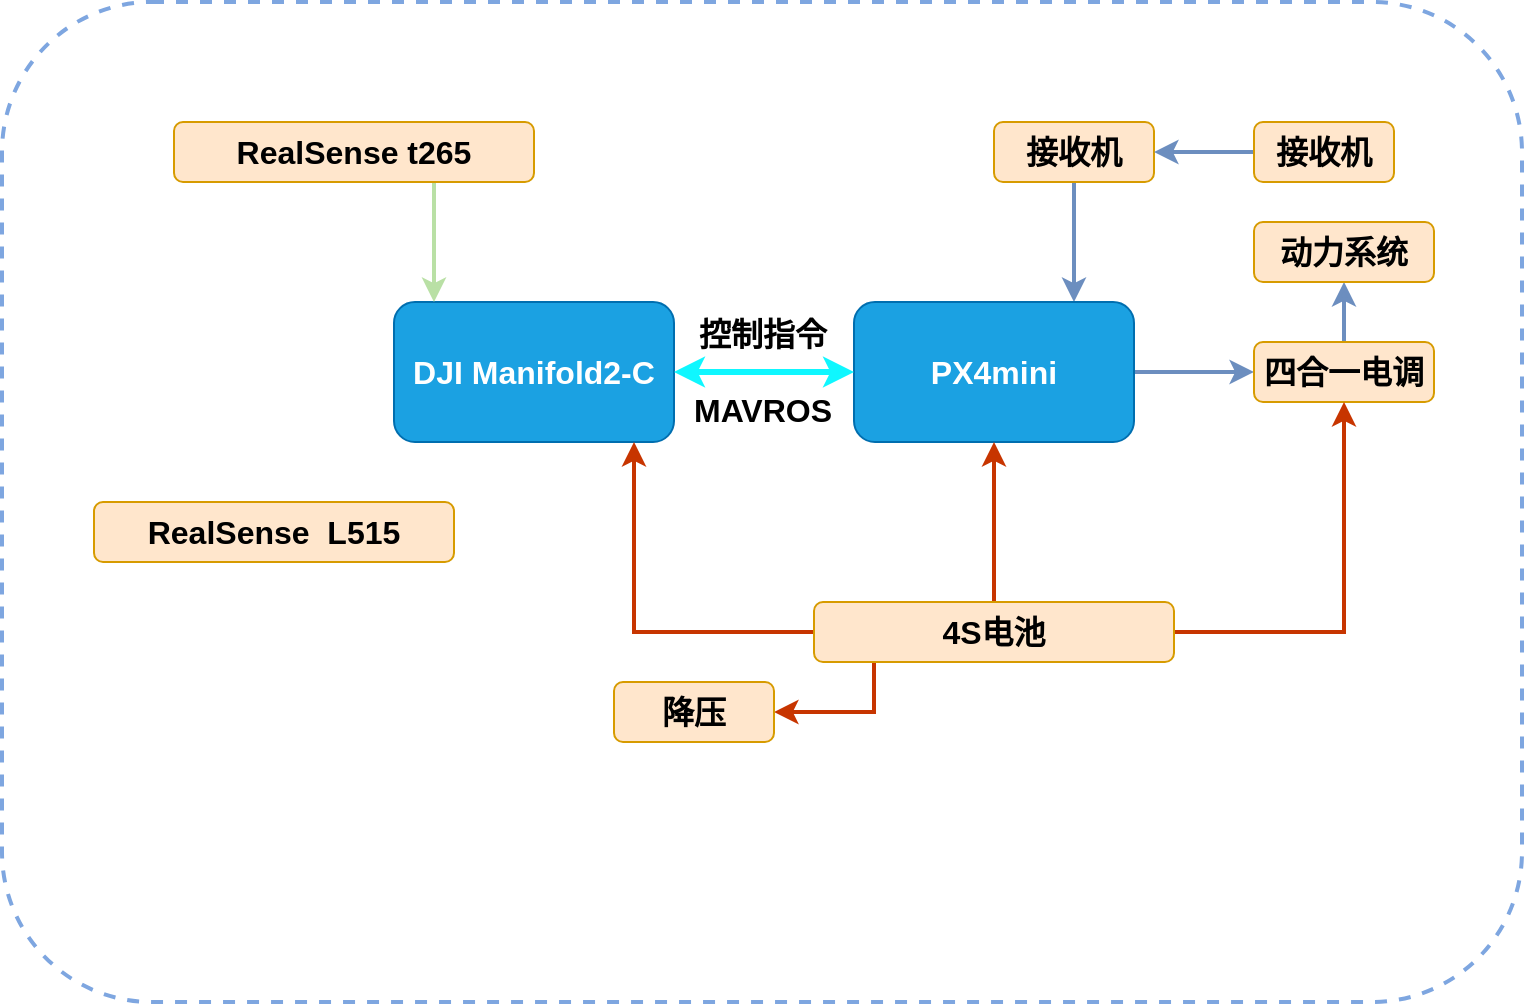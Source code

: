<mxfile version="17.1.2" type="github">
  <diagram id="yomELMWYeyq5N0NG1Ylf" name="Page-1">
    <mxGraphModel dx="1038" dy="585" grid="1" gridSize="10" guides="1" tooltips="1" connect="1" arrows="1" fold="1" page="1" pageScale="1" pageWidth="827" pageHeight="1169" math="0" shadow="0">
      <root>
        <mxCell id="0" />
        <mxCell id="1" parent="0" />
        <mxCell id="0zzU7V9C4Hx5fTkg0NLd-8" value="" style="rounded=1;whiteSpace=wrap;html=1;fontSize=16;fontColor=#FFFFFF;fillColor=none;gradientColor=#ffffff;dashed=1;strokeWidth=2;strokeColor=#7EA6E0;" parent="1" vertex="1">
          <mxGeometry x="34" y="40" width="760" height="500" as="geometry" />
        </mxCell>
        <mxCell id="0zzU7V9C4Hx5fTkg0NLd-1" value="DJI Manifold2-C" style="rounded=1;whiteSpace=wrap;html=1;fillColor=#1ba1e2;strokeColor=#006EAF;horizontal=1;fontSize=16;fontColor=#ffffff;fontStyle=1" parent="1" vertex="1">
          <mxGeometry x="230" y="190" width="140" height="70" as="geometry" />
        </mxCell>
        <mxCell id="0zzU7V9C4Hx5fTkg0NLd-3" style="edgeStyle=orthogonalEdgeStyle;rounded=0;orthogonalLoop=1;jettySize=auto;html=1;fontSize=16;fontColor=#FFFFFF;strokeColor=#B9E0A5;strokeWidth=2;" parent="1" source="0zzU7V9C4Hx5fTkg0NLd-2" edge="1">
          <mxGeometry relative="1" as="geometry">
            <mxPoint x="250" y="190" as="targetPoint" />
            <Array as="points">
              <mxPoint x="250" y="190" />
            </Array>
          </mxGeometry>
        </mxCell>
        <mxCell id="0zzU7V9C4Hx5fTkg0NLd-2" value="&lt;font color=&quot;#000000&quot;&gt;RealSense t265&lt;/font&gt;" style="rounded=1;whiteSpace=wrap;html=1;fontSize=16;fillColor=#ffe6cc;strokeColor=#d79b00;fontStyle=1" parent="1" vertex="1">
          <mxGeometry x="120" y="100" width="180" height="30" as="geometry" />
        </mxCell>
        <mxCell id="dYPsJ9rliSCnSGCHFPgP-3" value="" style="edgeStyle=orthogonalEdgeStyle;rounded=0;orthogonalLoop=1;jettySize=auto;html=1;strokeWidth=2;fillColor=#dae8fc;strokeColor=#6c8ebf;" edge="1" parent="1" source="0zzU7V9C4Hx5fTkg0NLd-9" target="0zzU7V9C4Hx5fTkg0NLd-10">
          <mxGeometry relative="1" as="geometry">
            <Array as="points">
              <mxPoint x="570" y="180" />
              <mxPoint x="570" y="180" />
            </Array>
          </mxGeometry>
        </mxCell>
        <mxCell id="0zzU7V9C4Hx5fTkg0NLd-9" value="&lt;font color=&quot;#000000&quot;&gt;接收机&lt;/font&gt;" style="rounded=1;whiteSpace=wrap;html=1;fontSize=16;fillColor=#ffe6cc;strokeColor=#d79b00;fontStyle=1" parent="1" vertex="1">
          <mxGeometry x="530" y="100" width="80" height="30" as="geometry" />
        </mxCell>
        <mxCell id="dYPsJ9rliSCnSGCHFPgP-6" value="" style="edgeStyle=orthogonalEdgeStyle;rounded=0;orthogonalLoop=1;jettySize=auto;html=1;strokeWidth=2;entryX=0;entryY=0.5;entryDx=0;entryDy=0;fillColor=#dae8fc;strokeColor=#6c8ebf;" edge="1" parent="1" source="0zzU7V9C4Hx5fTkg0NLd-10" target="dYPsJ9rliSCnSGCHFPgP-4">
          <mxGeometry relative="1" as="geometry" />
        </mxCell>
        <mxCell id="0zzU7V9C4Hx5fTkg0NLd-10" value="PX4mini" style="rounded=1;whiteSpace=wrap;html=1;fillColor=#1ba1e2;strokeColor=#006EAF;horizontal=1;fontSize=16;fontColor=#ffffff;fontStyle=1" parent="1" vertex="1">
          <mxGeometry x="460" y="190" width="140" height="70" as="geometry" />
        </mxCell>
        <mxCell id="0zzU7V9C4Hx5fTkg0NLd-12" value="" style="endArrow=classic;startArrow=classic;html=1;rounded=0;fontSize=16;fontColor=#000000;strokeColor=#0FF7FF;entryX=0;entryY=0.5;entryDx=0;entryDy=0;exitX=1;exitY=0.5;exitDx=0;exitDy=0;spacing=4;strokeWidth=3;" parent="1" source="0zzU7V9C4Hx5fTkg0NLd-1" target="0zzU7V9C4Hx5fTkg0NLd-10" edge="1">
          <mxGeometry width="50" height="50" relative="1" as="geometry">
            <mxPoint x="390" y="330" as="sourcePoint" />
            <mxPoint x="440" y="280" as="targetPoint" />
            <Array as="points" />
          </mxGeometry>
        </mxCell>
        <mxCell id="0zzU7V9C4Hx5fTkg0NLd-13" value="控制指令&lt;br&gt;&lt;br&gt;MAVROS" style="text;html=1;resizable=0;autosize=1;align=center;verticalAlign=middle;points=[];fillColor=none;strokeColor=none;rounded=0;dashed=1;fontSize=16;fontColor=#000000;fontStyle=1" parent="1" vertex="1">
          <mxGeometry x="374" y="195" width="80" height="60" as="geometry" />
        </mxCell>
        <mxCell id="dYPsJ9rliSCnSGCHFPgP-2" value="" style="edgeStyle=orthogonalEdgeStyle;rounded=0;orthogonalLoop=1;jettySize=auto;html=1;fillColor=#dae8fc;strokeColor=#6c8ebf;strokeWidth=2;" edge="1" parent="1" source="dYPsJ9rliSCnSGCHFPgP-1" target="0zzU7V9C4Hx5fTkg0NLd-9">
          <mxGeometry relative="1" as="geometry" />
        </mxCell>
        <mxCell id="dYPsJ9rliSCnSGCHFPgP-1" value="&lt;font color=&quot;#000000&quot;&gt;接收机&lt;/font&gt;" style="rounded=1;whiteSpace=wrap;html=1;fontSize=16;fillColor=#ffe6cc;strokeColor=#d79b00;fontStyle=1" vertex="1" parent="1">
          <mxGeometry x="660" y="100" width="70" height="30" as="geometry" />
        </mxCell>
        <mxCell id="dYPsJ9rliSCnSGCHFPgP-7" value="" style="edgeStyle=orthogonalEdgeStyle;rounded=0;orthogonalLoop=1;jettySize=auto;html=1;strokeWidth=2;fillColor=#dae8fc;strokeColor=#6c8ebf;" edge="1" parent="1" source="dYPsJ9rliSCnSGCHFPgP-4" target="dYPsJ9rliSCnSGCHFPgP-5">
          <mxGeometry relative="1" as="geometry" />
        </mxCell>
        <mxCell id="dYPsJ9rliSCnSGCHFPgP-4" value="&lt;font color=&quot;#000000&quot;&gt;四合一电调&lt;/font&gt;" style="rounded=1;whiteSpace=wrap;html=1;fontSize=16;fillColor=#ffe6cc;strokeColor=#d79b00;fontStyle=1" vertex="1" parent="1">
          <mxGeometry x="660" y="210" width="90" height="30" as="geometry" />
        </mxCell>
        <mxCell id="dYPsJ9rliSCnSGCHFPgP-5" value="&lt;font color=&quot;#000000&quot;&gt;动力系统&lt;br&gt;&lt;/font&gt;" style="rounded=1;whiteSpace=wrap;html=1;fontSize=16;fillColor=#ffe6cc;strokeColor=#d79b00;fontStyle=1" vertex="1" parent="1">
          <mxGeometry x="660" y="150" width="90" height="30" as="geometry" />
        </mxCell>
        <mxCell id="dYPsJ9rliSCnSGCHFPgP-11" value="" style="edgeStyle=orthogonalEdgeStyle;rounded=0;orthogonalLoop=1;jettySize=auto;html=1;strokeWidth=2;entryX=0.5;entryY=1;entryDx=0;entryDy=0;fillColor=#fa6800;strokeColor=#C73500;" edge="1" parent="1" source="dYPsJ9rliSCnSGCHFPgP-8" target="0zzU7V9C4Hx5fTkg0NLd-10">
          <mxGeometry relative="1" as="geometry" />
        </mxCell>
        <mxCell id="dYPsJ9rliSCnSGCHFPgP-14" style="edgeStyle=orthogonalEdgeStyle;rounded=0;orthogonalLoop=1;jettySize=auto;html=1;strokeWidth=2;entryX=0.5;entryY=1;entryDx=0;entryDy=0;fillColor=#fa6800;strokeColor=#C73500;" edge="1" parent="1" source="dYPsJ9rliSCnSGCHFPgP-8" target="dYPsJ9rliSCnSGCHFPgP-4">
          <mxGeometry relative="1" as="geometry" />
        </mxCell>
        <mxCell id="dYPsJ9rliSCnSGCHFPgP-15" style="edgeStyle=orthogonalEdgeStyle;rounded=0;orthogonalLoop=1;jettySize=auto;html=1;strokeWidth=2;fillColor=#fa6800;strokeColor=#C73500;" edge="1" parent="1" source="dYPsJ9rliSCnSGCHFPgP-8" target="0zzU7V9C4Hx5fTkg0NLd-1">
          <mxGeometry relative="1" as="geometry">
            <Array as="points">
              <mxPoint x="350" y="355" />
            </Array>
          </mxGeometry>
        </mxCell>
        <mxCell id="dYPsJ9rliSCnSGCHFPgP-19" style="edgeStyle=orthogonalEdgeStyle;rounded=0;orthogonalLoop=1;jettySize=auto;html=1;entryX=1;entryY=0.5;entryDx=0;entryDy=0;strokeWidth=2;fillColor=#fa6800;strokeColor=#C73500;" edge="1" parent="1" source="dYPsJ9rliSCnSGCHFPgP-8" target="dYPsJ9rliSCnSGCHFPgP-17">
          <mxGeometry relative="1" as="geometry">
            <Array as="points">
              <mxPoint x="470" y="395" />
            </Array>
          </mxGeometry>
        </mxCell>
        <mxCell id="dYPsJ9rliSCnSGCHFPgP-8" value="4S电池" style="rounded=1;whiteSpace=wrap;html=1;fontSize=16;fillColor=#ffe6cc;strokeColor=#d79b00;fontStyle=1" vertex="1" parent="1">
          <mxGeometry x="440" y="340" width="180" height="30" as="geometry" />
        </mxCell>
        <mxCell id="dYPsJ9rliSCnSGCHFPgP-16" value="&lt;font color=&quot;#000000&quot;&gt;RealSense&amp;nbsp; L515&lt;/font&gt;" style="rounded=1;whiteSpace=wrap;html=1;fontSize=16;fillColor=#ffe6cc;strokeColor=#d79b00;fontStyle=1" vertex="1" parent="1">
          <mxGeometry x="80" y="290" width="180" height="30" as="geometry" />
        </mxCell>
        <mxCell id="dYPsJ9rliSCnSGCHFPgP-17" value="降压" style="rounded=1;whiteSpace=wrap;html=1;fontSize=16;fillColor=#ffe6cc;strokeColor=#d79b00;fontStyle=1" vertex="1" parent="1">
          <mxGeometry x="340" y="380" width="80" height="30" as="geometry" />
        </mxCell>
      </root>
    </mxGraphModel>
  </diagram>
</mxfile>
